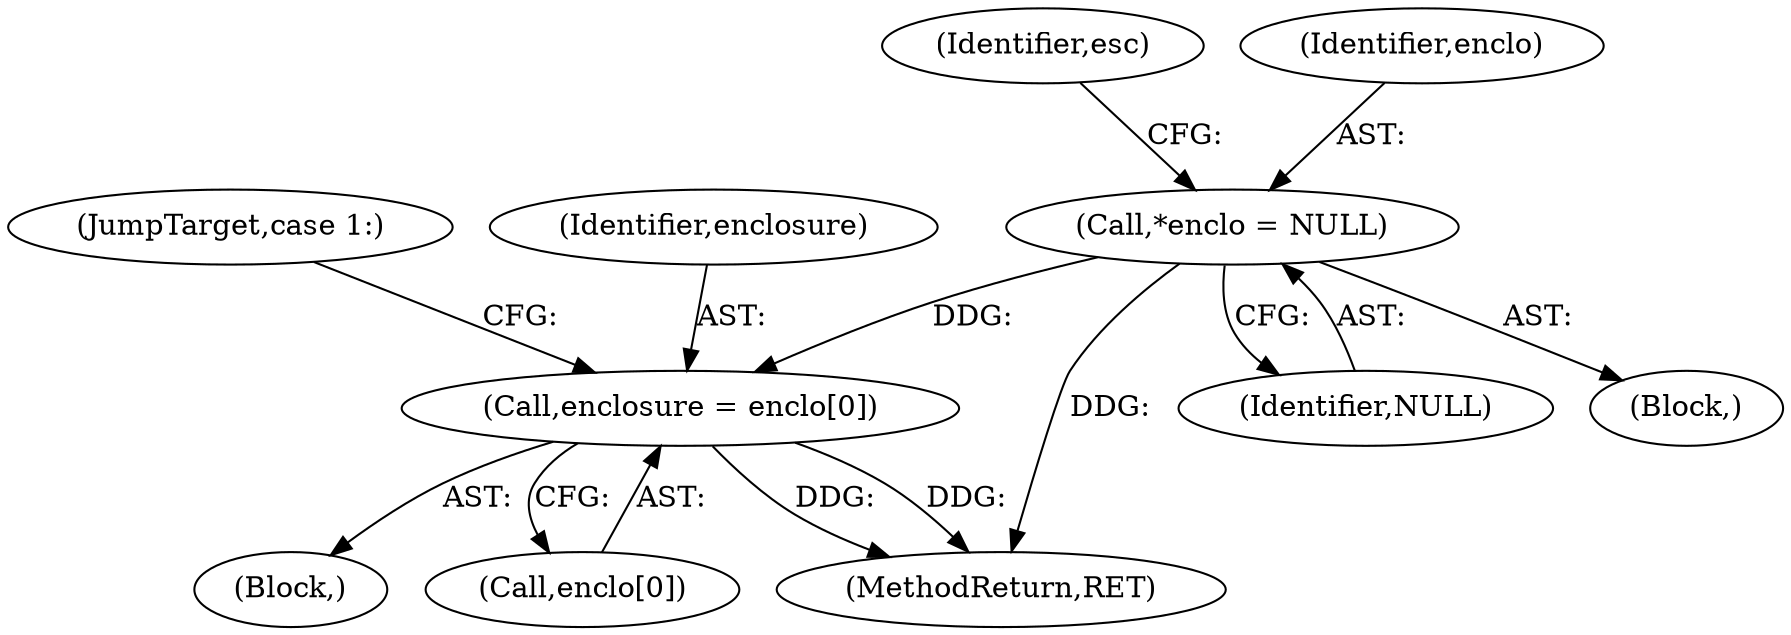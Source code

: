 digraph "0_php-src_7245bff300d3fa8bacbef7897ff080a6f1c23eba?w=1_34@array" {
"1000184" [label="(Call,enclosure = enclo[0])"];
"1000142" [label="(Call,*enclo = NULL)"];
"1000189" [label="(JumpTarget,case 1:)"];
"1000147" [label="(Identifier,esc)"];
"1000164" [label="(Block,)"];
"1000186" [label="(Call,enclo[0])"];
"1000203" [label="(MethodReturn,RET)"];
"1000185" [label="(Identifier,enclosure)"];
"1000144" [label="(Identifier,NULL)"];
"1000106" [label="(Block,)"];
"1000143" [label="(Identifier,enclo)"];
"1000184" [label="(Call,enclosure = enclo[0])"];
"1000142" [label="(Call,*enclo = NULL)"];
"1000184" -> "1000164"  [label="AST: "];
"1000184" -> "1000186"  [label="CFG: "];
"1000185" -> "1000184"  [label="AST: "];
"1000186" -> "1000184"  [label="AST: "];
"1000189" -> "1000184"  [label="CFG: "];
"1000184" -> "1000203"  [label="DDG: "];
"1000184" -> "1000203"  [label="DDG: "];
"1000142" -> "1000184"  [label="DDG: "];
"1000142" -> "1000106"  [label="AST: "];
"1000142" -> "1000144"  [label="CFG: "];
"1000143" -> "1000142"  [label="AST: "];
"1000144" -> "1000142"  [label="AST: "];
"1000147" -> "1000142"  [label="CFG: "];
"1000142" -> "1000203"  [label="DDG: "];
}
